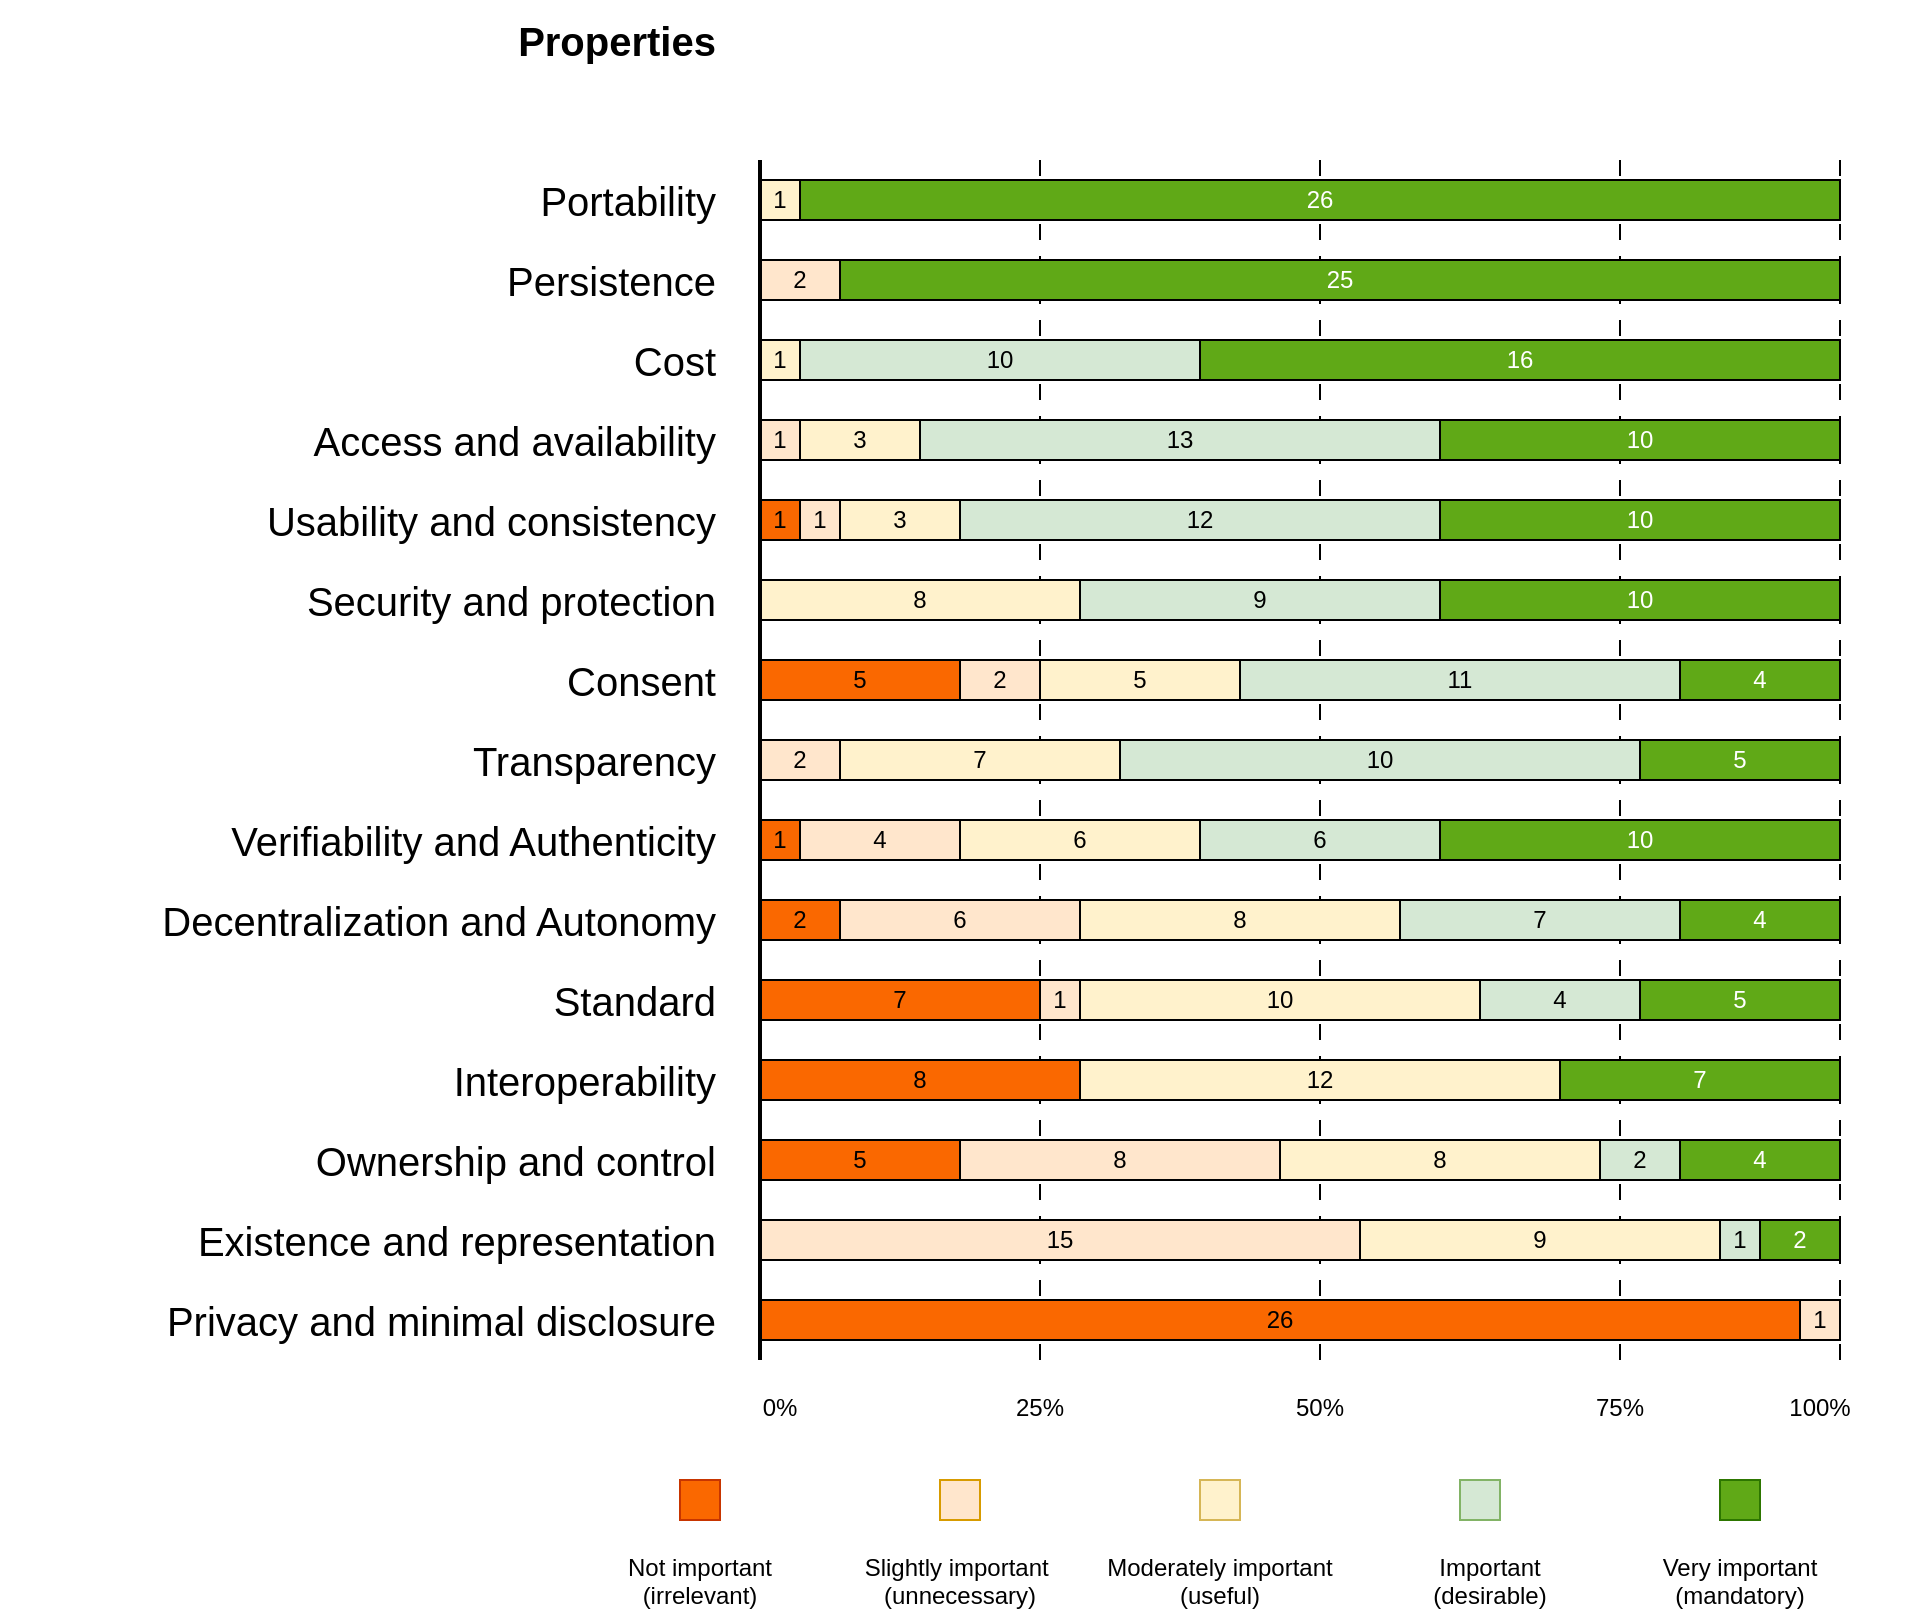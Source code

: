 <mxfile version="26.0.16">
  <diagram name="Page-1" id="gQWrbOHKoT5roiv4ux5z">
    <mxGraphModel dx="840" dy="935" grid="1" gridSize="10" guides="1" tooltips="1" connect="1" arrows="1" fold="1" page="1" pageScale="1" pageWidth="850" pageHeight="1100" math="0" shadow="0">
      <root>
        <mxCell id="0" />
        <mxCell id="1" parent="0" />
        <mxCell id="Ddeg_r6dSsAyUQ3RemgB-1" value="" style="endArrow=none;html=1;rounded=0;strokeWidth=1;dashed=1;dashPattern=8 8;strokeColor=#000000;" edge="1" parent="1">
          <mxGeometry width="50" height="50" relative="1" as="geometry">
            <mxPoint x="2590" y="860" as="sourcePoint" />
            <mxPoint x="2590" y="260" as="targetPoint" />
          </mxGeometry>
        </mxCell>
        <mxCell id="Ddeg_r6dSsAyUQ3RemgB-2" value="" style="endArrow=none;html=1;rounded=0;strokeWidth=1;dashed=1;dashPattern=8 8;strokeColor=#000000;" edge="1" parent="1">
          <mxGeometry width="50" height="50" relative="1" as="geometry">
            <mxPoint x="2330" y="860" as="sourcePoint" />
            <mxPoint x="2330" y="260" as="targetPoint" />
          </mxGeometry>
        </mxCell>
        <mxCell id="Ddeg_r6dSsAyUQ3RemgB-3" value="" style="endArrow=none;html=1;rounded=0;strokeWidth=1;dashed=1;dashPattern=8 8;strokeColor=#000000;" edge="1" parent="1">
          <mxGeometry width="50" height="50" relative="1" as="geometry">
            <mxPoint x="2190" y="860" as="sourcePoint" />
            <mxPoint x="2190" y="260" as="targetPoint" />
          </mxGeometry>
        </mxCell>
        <mxCell id="Ddeg_r6dSsAyUQ3RemgB-4" value="" style="endArrow=none;html=1;rounded=0;strokeWidth=1;dashed=1;dashPattern=8 8;strokeColor=#000000;" edge="1" parent="1">
          <mxGeometry width="50" height="50" relative="1" as="geometry">
            <mxPoint x="2480" y="860" as="sourcePoint" />
            <mxPoint x="2480" y="260" as="targetPoint" />
          </mxGeometry>
        </mxCell>
        <mxCell id="Ddeg_r6dSsAyUQ3RemgB-5" value="&lt;div style=&quot;line-height: 200%;&quot; align=&quot;right&quot;&gt;&lt;b&gt;&lt;font style=&quot;font-size: 20px; line-height: 200%;&quot;&gt;Properties&lt;/font&gt;&lt;/b&gt;&lt;/div&gt;&lt;div style=&quot;line-height: 200%;&quot; align=&quot;right&quot;&gt;&lt;b&gt;&lt;font style=&quot;font-size: 20px; line-height: 200%;&quot;&gt;&lt;br&gt;&lt;/font&gt;&lt;/b&gt;&lt;div style=&quot;line-height: 200%;&quot; align=&quot;right&quot;&gt;&lt;font style=&quot;font-size: 20px; line-height: 200%;&quot;&gt;Portability&lt;/font&gt;&lt;div style=&quot;line-height: 200%;&quot; align=&quot;right&quot;&gt;&lt;font style=&quot;font-size: 20px; line-height: 200%;&quot;&gt;Persistence&lt;/font&gt;&lt;div style=&quot;line-height: 200%;&quot; align=&quot;right&quot;&gt;&lt;font style=&quot;font-size: 20px; line-height: 200%;&quot;&gt;Cost&lt;/font&gt;&lt;div style=&quot;line-height: 200%;&quot; align=&quot;right&quot;&gt;&lt;font style=&quot;font-size: 20px; line-height: 200%;&quot;&gt;Access and availability&lt;/font&gt;&lt;div style=&quot;line-height: 200%;&quot; align=&quot;right&quot;&gt;&lt;font style=&quot;font-size: 20px; line-height: 200%;&quot;&gt;Usability and consistency&lt;/font&gt;&lt;div style=&quot;line-height: 200%;&quot; align=&quot;right&quot;&gt;&lt;font style=&quot;font-size: 20px; line-height: 200%;&quot;&gt;Security and protection&lt;/font&gt;&lt;div style=&quot;line-height: 200%;&quot; align=&quot;right&quot;&gt;&lt;font style=&quot;font-size: 20px; line-height: 200%;&quot;&gt;Consent&lt;/font&gt;&lt;/div&gt;&lt;div style=&quot;line-height: 200%;&quot; align=&quot;right&quot;&gt;&lt;font style=&quot;font-size: 20px; line-height: 200%;&quot;&gt;Transparency&lt;/font&gt;&lt;div style=&quot;line-height: 200%;&quot; align=&quot;right&quot;&gt;&lt;font style=&quot;font-size: 20px; line-height: 200%;&quot;&gt;Verifiability and Authenticity&lt;/font&gt;&lt;div style=&quot;line-height: 200%;&quot; align=&quot;right&quot;&gt;&lt;font style=&quot;font-size: 20px; line-height: 200%;&quot;&gt;Decentralization and Autonomy&lt;/font&gt;&lt;/div&gt;&lt;div style=&quot;line-height: 200%;&quot; align=&quot;right&quot;&gt;&lt;font style=&quot;font-size: 20px; line-height: 200%;&quot;&gt;Standard&lt;/font&gt;&lt;/div&gt;&lt;div style=&quot;line-height: 200%;&quot; align=&quot;right&quot;&gt;&lt;div style=&quot;line-height: 200%;&quot; align=&quot;right&quot;&gt;&lt;font style=&quot;font-size: 20px; line-height: 200%;&quot;&gt;Interoperability&lt;/font&gt;&lt;div style=&quot;line-height: 200%;&quot; align=&quot;right&quot;&gt;&lt;font style=&quot;font-size: 20px; line-height: 200%;&quot;&gt;Ownership and control&lt;/font&gt;&lt;/div&gt;&lt;/div&gt;&lt;/div&gt;&lt;/div&gt;&lt;/div&gt;&lt;/div&gt;&lt;/div&gt;&lt;/div&gt;&lt;/div&gt;&lt;/div&gt;&lt;/div&gt;&lt;font style=&quot;font-size: 20px; line-height: 200%;&quot;&gt;Existence and representation&lt;/font&gt;&lt;/div&gt;&lt;div style=&quot;line-height: 200%;&quot; align=&quot;right&quot;&gt;&lt;font style=&quot;font-size: 20px; line-height: 200%;&quot;&gt;Privacy and minimal disclosure&lt;/font&gt;&lt;/div&gt;" style="rounded=1;whiteSpace=wrap;html=1;align=right;fillColor=none;strokeColor=none;strokeWidth=2;" vertex="1" parent="1">
          <mxGeometry x="1670" y="313.75" width="360" height="412.5" as="geometry" />
        </mxCell>
        <mxCell id="Ddeg_r6dSsAyUQ3RemgB-6" value="1" style="rounded=0;whiteSpace=wrap;html=1;fillColor=#fff2cc;strokeColor=#000000;strokeWidth=1;" vertex="1" parent="1">
          <mxGeometry x="2050" y="270" width="20" height="20" as="geometry" />
        </mxCell>
        <mxCell id="Ddeg_r6dSsAyUQ3RemgB-7" value="1" style="rounded=0;whiteSpace=wrap;html=1;fillColor=#ffe6cc;strokeColor=#000000;strokeWidth=1;" vertex="1" parent="1">
          <mxGeometry x="2050" y="390" width="20" height="20" as="geometry" />
        </mxCell>
        <mxCell id="Ddeg_r6dSsAyUQ3RemgB-8" value="8" style="rounded=0;whiteSpace=wrap;html=1;fillColor=#fff2cc;strokeColor=#000000;strokeWidth=1;" vertex="1" parent="1">
          <mxGeometry x="2210" y="630" width="160" height="20" as="geometry" />
        </mxCell>
        <mxCell id="Ddeg_r6dSsAyUQ3RemgB-9" value="2" style="rounded=0;whiteSpace=wrap;html=1;fillColor=#ffe6cc;strokeColor=#000000;strokeWidth=1;" vertex="1" parent="1">
          <mxGeometry x="2150" y="510" width="40" height="20" as="geometry" />
        </mxCell>
        <mxCell id="Ddeg_r6dSsAyUQ3RemgB-10" value="7" style="rounded=0;whiteSpace=wrap;html=1;fillColor=#fff2cc;strokeColor=#000000;strokeWidth=1;" vertex="1" parent="1">
          <mxGeometry x="2090" y="550" width="140" height="20" as="geometry" />
        </mxCell>
        <mxCell id="Ddeg_r6dSsAyUQ3RemgB-11" value="4" style="rounded=0;whiteSpace=wrap;html=1;fillColor=#ffe6cc;strokeColor=#000000;strokeWidth=1;" vertex="1" parent="1">
          <mxGeometry x="2070" y="590" width="80" height="20" as="geometry" />
        </mxCell>
        <mxCell id="Ddeg_r6dSsAyUQ3RemgB-12" value="6" style="rounded=0;whiteSpace=wrap;html=1;fillColor=#ffe6cc;strokeColor=#000000;strokeWidth=1;" vertex="1" parent="1">
          <mxGeometry x="2090" y="630" width="120" height="20" as="geometry" />
        </mxCell>
        <mxCell id="Ddeg_r6dSsAyUQ3RemgB-13" value="2" style="rounded=0;whiteSpace=wrap;html=1;fillColor=#fa6800;strokeColor=#000000;fontColor=#000000;strokeWidth=1;" vertex="1" parent="1">
          <mxGeometry x="2050" y="630" width="40" height="20" as="geometry" />
        </mxCell>
        <mxCell id="Ddeg_r6dSsAyUQ3RemgB-14" value="7" style="rounded=0;whiteSpace=wrap;html=1;fillColor=#fa6800;strokeColor=#000000;fontColor=#000000;strokeWidth=1;" vertex="1" parent="1">
          <mxGeometry x="2050" y="670" width="140" height="20" as="geometry" />
        </mxCell>
        <mxCell id="Ddeg_r6dSsAyUQ3RemgB-15" value="8" style="rounded=0;whiteSpace=wrap;html=1;fillColor=#ffe6cc;strokeColor=#000000;strokeWidth=1;" vertex="1" parent="1">
          <mxGeometry x="2150" y="750" width="160" height="20" as="geometry" />
        </mxCell>
        <mxCell id="Ddeg_r6dSsAyUQ3RemgB-16" value="5" style="rounded=0;whiteSpace=wrap;html=1;fillColor=#fa6800;strokeColor=#000000;fontColor=#000000;strokeWidth=1;" vertex="1" parent="1">
          <mxGeometry x="2050" y="750" width="100" height="20" as="geometry" />
        </mxCell>
        <mxCell id="Ddeg_r6dSsAyUQ3RemgB-17" value="1" style="rounded=0;whiteSpace=wrap;html=1;fillColor=#ffe6cc;strokeColor=#000000;strokeWidth=1;" vertex="1" parent="1">
          <mxGeometry x="2190" y="670" width="20" height="20" as="geometry" />
        </mxCell>
        <mxCell id="Ddeg_r6dSsAyUQ3RemgB-18" value="2" style="rounded=0;whiteSpace=wrap;html=1;fillColor=#ffe6cc;strokeColor=#000000;strokeWidth=1;" vertex="1" parent="1">
          <mxGeometry x="2050" y="310" width="40" height="20" as="geometry" />
        </mxCell>
        <mxCell id="Ddeg_r6dSsAyUQ3RemgB-19" value="6" style="rounded=0;whiteSpace=wrap;html=1;fillColor=#fff2cc;strokeColor=#000000;strokeWidth=1;" vertex="1" parent="1">
          <mxGeometry x="2150" y="590" width="120" height="20" as="geometry" />
        </mxCell>
        <mxCell id="Ddeg_r6dSsAyUQ3RemgB-20" value="8" style="rounded=0;whiteSpace=wrap;html=1;fillColor=#fff2cc;strokeColor=#000000;strokeWidth=1;" vertex="1" parent="1">
          <mxGeometry x="2050" y="470" width="160" height="20" as="geometry" />
        </mxCell>
        <mxCell id="Ddeg_r6dSsAyUQ3RemgB-21" value="&lt;div&gt;5&lt;/div&gt;" style="rounded=0;whiteSpace=wrap;html=1;fillColor=#fff2cc;strokeColor=#000000;strokeWidth=1;" vertex="1" parent="1">
          <mxGeometry x="2190" y="510" width="100" height="20" as="geometry" />
        </mxCell>
        <mxCell id="Ddeg_r6dSsAyUQ3RemgB-22" value="1" style="rounded=0;whiteSpace=wrap;html=1;fillColor=#fff2cc;strokeColor=#000000;strokeWidth=1;" vertex="1" parent="1">
          <mxGeometry x="2050" y="350" width="20" height="20" as="geometry" />
        </mxCell>
        <mxCell id="Ddeg_r6dSsAyUQ3RemgB-23" value="3" style="rounded=0;whiteSpace=wrap;html=1;fillColor=#fff2cc;strokeColor=#000000;strokeWidth=1;" vertex="1" parent="1">
          <mxGeometry x="2070" y="390" width="60" height="20" as="geometry" />
        </mxCell>
        <mxCell id="Ddeg_r6dSsAyUQ3RemgB-24" value="10" style="rounded=0;whiteSpace=wrap;html=1;fillColor=#fff2cc;strokeColor=#000000;strokeWidth=1;" vertex="1" parent="1">
          <mxGeometry x="2210" y="670" width="200" height="20" as="geometry" />
        </mxCell>
        <mxCell id="Ddeg_r6dSsAyUQ3RemgB-25" value="8" style="rounded=0;whiteSpace=wrap;html=1;fillColor=#fff2cc;strokeColor=#000000;strokeWidth=1;" vertex="1" parent="1">
          <mxGeometry x="2310" y="750" width="160" height="20" as="geometry" />
        </mxCell>
        <mxCell id="Ddeg_r6dSsAyUQ3RemgB-26" value="12" style="rounded=0;whiteSpace=wrap;html=1;fillColor=#fff2cc;strokeColor=#000000;strokeWidth=1;" vertex="1" parent="1">
          <mxGeometry x="2210" y="710" width="240" height="20" as="geometry" />
        </mxCell>
        <mxCell id="Ddeg_r6dSsAyUQ3RemgB-27" value="10" style="rounded=0;whiteSpace=wrap;html=1;fillColor=#d5e8d4;strokeColor=#000000;strokeWidth=1;" vertex="1" parent="1">
          <mxGeometry x="2230" y="550" width="260" height="20" as="geometry" />
        </mxCell>
        <mxCell id="Ddeg_r6dSsAyUQ3RemgB-28" value="2" style="rounded=0;whiteSpace=wrap;html=1;fillColor=#d5e8d4;strokeColor=#000000;strokeWidth=1;" vertex="1" parent="1">
          <mxGeometry x="2470" y="750" width="40" height="20" as="geometry" />
        </mxCell>
        <mxCell id="Ddeg_r6dSsAyUQ3RemgB-29" value="6" style="rounded=0;whiteSpace=wrap;html=1;fillColor=#d5e8d4;strokeColor=#000000;strokeWidth=1;" vertex="1" parent="1">
          <mxGeometry x="2270" y="590" width="120" height="20" as="geometry" />
        </mxCell>
        <mxCell id="Ddeg_r6dSsAyUQ3RemgB-30" value="12" style="rounded=0;whiteSpace=wrap;html=1;fillColor=#d5e8d4;strokeColor=#000000;strokeWidth=1;" vertex="1" parent="1">
          <mxGeometry x="2150" y="430" width="240" height="20" as="geometry" />
        </mxCell>
        <mxCell id="Ddeg_r6dSsAyUQ3RemgB-31" value="11" style="rounded=0;whiteSpace=wrap;html=1;fillColor=#d5e8d4;strokeColor=#000000;strokeWidth=1;" vertex="1" parent="1">
          <mxGeometry x="2290" y="510" width="220" height="20" as="geometry" />
        </mxCell>
        <mxCell id="Ddeg_r6dSsAyUQ3RemgB-32" value="10" style="rounded=0;whiteSpace=wrap;html=1;fillColor=#d5e8d4;strokeColor=#000000;strokeWidth=1;" vertex="1" parent="1">
          <mxGeometry x="2070" y="350" width="200" height="20" as="geometry" />
        </mxCell>
        <mxCell id="Ddeg_r6dSsAyUQ3RemgB-33" value="13" style="rounded=0;whiteSpace=wrap;html=1;fillColor=#d5e8d4;strokeColor=#000000;strokeWidth=1;" vertex="1" parent="1">
          <mxGeometry x="2130" y="390" width="260" height="20" as="geometry" />
        </mxCell>
        <mxCell id="Ddeg_r6dSsAyUQ3RemgB-34" value="7" style="rounded=0;whiteSpace=wrap;html=1;fillColor=#d5e8d4;strokeColor=#000000;strokeWidth=1;" vertex="1" parent="1">
          <mxGeometry x="2370" y="630" width="140" height="20" as="geometry" />
        </mxCell>
        <mxCell id="Ddeg_r6dSsAyUQ3RemgB-35" value="9" style="rounded=0;whiteSpace=wrap;html=1;fillColor=#d5e8d4;strokeColor=#000000;strokeWidth=1;" vertex="1" parent="1">
          <mxGeometry x="2210" y="470" width="180" height="20" as="geometry" />
        </mxCell>
        <mxCell id="Ddeg_r6dSsAyUQ3RemgB-36" value="15" style="rounded=0;whiteSpace=wrap;html=1;fillColor=#ffe6cc;strokeColor=#000000;strokeWidth=1;" vertex="1" parent="1">
          <mxGeometry x="2050" y="790" width="300" height="20" as="geometry" />
        </mxCell>
        <mxCell id="Ddeg_r6dSsAyUQ3RemgB-37" value="26" style="rounded=0;whiteSpace=wrap;html=1;fillColor=#60a917;strokeColor=#000000;fontColor=#ffffff;strokeWidth=1;" vertex="1" parent="1">
          <mxGeometry x="2070" y="270" width="520" height="20" as="geometry" />
        </mxCell>
        <mxCell id="Ddeg_r6dSsAyUQ3RemgB-38" value="10" style="rounded=0;whiteSpace=wrap;html=1;fillColor=#60a917;strokeColor=#000000;fontColor=#ffffff;strokeWidth=1;" vertex="1" parent="1">
          <mxGeometry x="2390" y="590" width="200" height="20" as="geometry" />
        </mxCell>
        <mxCell id="Ddeg_r6dSsAyUQ3RemgB-39" value="&lt;div&gt;10&lt;/div&gt;" style="rounded=0;whiteSpace=wrap;html=1;fillColor=#60a917;strokeColor=#000000;fontColor=#ffffff;strokeWidth=1;" vertex="1" parent="1">
          <mxGeometry x="2390" y="470" width="200" height="20" as="geometry" />
        </mxCell>
        <mxCell id="Ddeg_r6dSsAyUQ3RemgB-40" value="5" style="rounded=0;whiteSpace=wrap;html=1;fillColor=#60a917;strokeColor=#000000;fontColor=#ffffff;strokeWidth=1;" vertex="1" parent="1">
          <mxGeometry x="2490" y="550" width="100" height="20" as="geometry" />
        </mxCell>
        <mxCell id="Ddeg_r6dSsAyUQ3RemgB-41" value="10" style="rounded=0;whiteSpace=wrap;html=1;fillColor=#60a917;strokeColor=#000000;fontColor=#ffffff;strokeWidth=1;" vertex="1" parent="1">
          <mxGeometry x="2390" y="430" width="200" height="20" as="geometry" />
        </mxCell>
        <mxCell id="Ddeg_r6dSsAyUQ3RemgB-42" value="4" style="rounded=0;whiteSpace=wrap;html=1;fillColor=#60a917;strokeColor=#000000;fontColor=#ffffff;strokeWidth=1;" vertex="1" parent="1">
          <mxGeometry x="2510" y="510" width="80" height="20" as="geometry" />
        </mxCell>
        <mxCell id="Ddeg_r6dSsAyUQ3RemgB-43" value="2" style="rounded=0;whiteSpace=wrap;html=1;fillColor=#60a917;strokeColor=#000000;fontColor=#ffffff;strokeWidth=1;" vertex="1" parent="1">
          <mxGeometry x="2550" y="790" width="40" height="20" as="geometry" />
        </mxCell>
        <mxCell id="Ddeg_r6dSsAyUQ3RemgB-44" value="10" style="rounded=0;whiteSpace=wrap;html=1;fillColor=#60a917;strokeColor=#000000;fontColor=#ffffff;strokeWidth=1;" vertex="1" parent="1">
          <mxGeometry x="2390" y="390" width="200" height="20" as="geometry" />
        </mxCell>
        <mxCell id="Ddeg_r6dSsAyUQ3RemgB-45" value="16" style="rounded=0;whiteSpace=wrap;html=1;fillColor=#60a917;strokeColor=#000000;fontColor=#ffffff;strokeWidth=1;" vertex="1" parent="1">
          <mxGeometry x="2270" y="350" width="320" height="20" as="geometry" />
        </mxCell>
        <mxCell id="Ddeg_r6dSsAyUQ3RemgB-46" value="4" style="rounded=0;whiteSpace=wrap;html=1;fillColor=#60a917;strokeColor=#000000;fontColor=#ffffff;strokeWidth=1;" vertex="1" parent="1">
          <mxGeometry x="2510" y="630" width="80" height="20" as="geometry" />
        </mxCell>
        <mxCell id="Ddeg_r6dSsAyUQ3RemgB-47" value="5" style="rounded=0;whiteSpace=wrap;html=1;fillColor=#60a917;strokeColor=#000000;fontColor=#ffffff;strokeWidth=1;" vertex="1" parent="1">
          <mxGeometry x="2490" y="670" width="100" height="20" as="geometry" />
        </mxCell>
        <mxCell id="Ddeg_r6dSsAyUQ3RemgB-48" value="25" style="rounded=0;whiteSpace=wrap;html=1;fillColor=#60a917;strokeColor=#000000;fontColor=#ffffff;strokeWidth=1;" vertex="1" parent="1">
          <mxGeometry x="2090" y="310" width="500" height="20" as="geometry" />
        </mxCell>
        <mxCell id="Ddeg_r6dSsAyUQ3RemgB-49" value="4" style="rounded=0;whiteSpace=wrap;html=1;fillColor=#60a917;strokeColor=#000000;fontColor=#ffffff;strokeWidth=1;" vertex="1" parent="1">
          <mxGeometry x="2510" y="750" width="80" height="20" as="geometry" />
        </mxCell>
        <mxCell id="Ddeg_r6dSsAyUQ3RemgB-50" value="4" style="rounded=0;whiteSpace=wrap;html=1;fillColor=#d5e8d4;strokeColor=#000000;strokeWidth=1;" vertex="1" parent="1">
          <mxGeometry x="2410" y="670" width="80" height="20" as="geometry" />
        </mxCell>
        <mxCell id="Ddeg_r6dSsAyUQ3RemgB-51" value="7" style="rounded=0;whiteSpace=wrap;html=1;fillColor=#60a917;strokeColor=#000000;fontColor=#ffffff;strokeWidth=1;" vertex="1" parent="1">
          <mxGeometry x="2450" y="710" width="140" height="20" as="geometry" />
        </mxCell>
        <mxCell id="Ddeg_r6dSsAyUQ3RemgB-52" value="" style="rounded=0;whiteSpace=wrap;html=1;fillColor=#fa6800;strokeColor=#C73500;fontColor=#000000;" vertex="1" parent="1">
          <mxGeometry x="2010" y="920" width="20" height="20" as="geometry" />
        </mxCell>
        <mxCell id="Ddeg_r6dSsAyUQ3RemgB-53" value="" style="rounded=0;whiteSpace=wrap;html=1;fillColor=#ffe6cc;strokeColor=#d79b00;" vertex="1" parent="1">
          <mxGeometry x="2140" y="920" width="20" height="20" as="geometry" />
        </mxCell>
        <mxCell id="Ddeg_r6dSsAyUQ3RemgB-54" value="" style="rounded=0;whiteSpace=wrap;html=1;fillColor=#d5e8d4;strokeColor=#82b366;" vertex="1" parent="1">
          <mxGeometry x="2400" y="920" width="20" height="20" as="geometry" />
        </mxCell>
        <mxCell id="Ddeg_r6dSsAyUQ3RemgB-55" value="" style="rounded=0;whiteSpace=wrap;html=1;fillColor=#fff2cc;strokeColor=#d6b656;" vertex="1" parent="1">
          <mxGeometry x="2270" y="920" width="20" height="20" as="geometry" />
        </mxCell>
        <mxCell id="Ddeg_r6dSsAyUQ3RemgB-56" value="" style="rounded=0;whiteSpace=wrap;html=1;fillColor=#60a917;strokeColor=#2D7600;fontColor=#ffffff;" vertex="1" parent="1">
          <mxGeometry x="2530" y="920" width="20" height="20" as="geometry" />
        </mxCell>
        <mxCell id="Ddeg_r6dSsAyUQ3RemgB-57" value="Not important&#xa;(irrelevant)" style="text;whiteSpace=wrap;align=center;" vertex="1" parent="1">
          <mxGeometry x="1970" y="950" width="100" height="40" as="geometry" />
        </mxCell>
        <mxCell id="Ddeg_r6dSsAyUQ3RemgB-58" value="Slightly important &#xa;(unnecessary)" style="text;whiteSpace=wrap;align=center;" vertex="1" parent="1">
          <mxGeometry x="2100" y="950" width="100" height="40" as="geometry" />
        </mxCell>
        <mxCell id="Ddeg_r6dSsAyUQ3RemgB-59" value="25%" style="text;whiteSpace=wrap;align=center;" vertex="1" parent="1">
          <mxGeometry x="2140" y="870" width="100" height="40" as="geometry" />
        </mxCell>
        <mxCell id="Ddeg_r6dSsAyUQ3RemgB-60" value="50%" style="text;whiteSpace=wrap;align=center;" vertex="1" parent="1">
          <mxGeometry x="2280" y="870" width="100" height="40" as="geometry" />
        </mxCell>
        <mxCell id="Ddeg_r6dSsAyUQ3RemgB-61" value="75%" style="text;whiteSpace=wrap;align=center;" vertex="1" parent="1">
          <mxGeometry x="2430" y="870" width="100" height="40" as="geometry" />
        </mxCell>
        <mxCell id="Ddeg_r6dSsAyUQ3RemgB-62" value="100%" style="text;whiteSpace=wrap;align=center;" vertex="1" parent="1">
          <mxGeometry x="2530" y="870" width="100" height="40" as="geometry" />
        </mxCell>
        <mxCell id="Ddeg_r6dSsAyUQ3RemgB-63" value="0%" style="text;whiteSpace=wrap;align=center;" vertex="1" parent="1">
          <mxGeometry x="2010" y="870" width="100" height="40" as="geometry" />
        </mxCell>
        <mxCell id="Ddeg_r6dSsAyUQ3RemgB-64" value="Moderately important&#xa;(useful)" style="text;whiteSpace=wrap;align=center;" vertex="1" parent="1">
          <mxGeometry x="2215" y="950" width="130" height="40" as="geometry" />
        </mxCell>
        <mxCell id="Ddeg_r6dSsAyUQ3RemgB-65" value="Important&#xa;(desirable)" style="text;whiteSpace=wrap;align=center;" vertex="1" parent="1">
          <mxGeometry x="2350" y="950" width="130" height="40" as="geometry" />
        </mxCell>
        <mxCell id="Ddeg_r6dSsAyUQ3RemgB-66" value="Very important&#xa;(mandatory)" style="text;whiteSpace=wrap;align=center;" vertex="1" parent="1">
          <mxGeometry x="2490" y="950" width="100" height="40" as="geometry" />
        </mxCell>
        <mxCell id="Ddeg_r6dSsAyUQ3RemgB-67" value="1" style="rounded=0;whiteSpace=wrap;html=1;fillColor=#fa6800;strokeColor=#000000;fontColor=#000000;strokeWidth=1;" vertex="1" parent="1">
          <mxGeometry x="2050" y="430" width="20" height="20" as="geometry" />
        </mxCell>
        <mxCell id="Ddeg_r6dSsAyUQ3RemgB-68" value="1" style="rounded=0;whiteSpace=wrap;html=1;fillColor=#ffe6cc;strokeColor=#000000;strokeWidth=1;" vertex="1" parent="1">
          <mxGeometry x="2070" y="430" width="20" height="20" as="geometry" />
        </mxCell>
        <mxCell id="Ddeg_r6dSsAyUQ3RemgB-69" value="3" style="rounded=0;whiteSpace=wrap;html=1;fillColor=#fff2cc;strokeColor=#000000;strokeWidth=1;" vertex="1" parent="1">
          <mxGeometry x="2090" y="430" width="60" height="20" as="geometry" />
        </mxCell>
        <mxCell id="Ddeg_r6dSsAyUQ3RemgB-70" value="5" style="rounded=0;whiteSpace=wrap;html=1;fillColor=#fa6800;strokeColor=#000000;fontColor=#000000;strokeWidth=1;" vertex="1" parent="1">
          <mxGeometry x="2050" y="510" width="100" height="20" as="geometry" />
        </mxCell>
        <mxCell id="Ddeg_r6dSsAyUQ3RemgB-71" value="2" style="rounded=0;whiteSpace=wrap;html=1;fillColor=#ffe6cc;strokeColor=#000000;strokeWidth=1;" vertex="1" parent="1">
          <mxGeometry x="2050" y="550" width="40" height="20" as="geometry" />
        </mxCell>
        <mxCell id="Ddeg_r6dSsAyUQ3RemgB-72" value="1" style="rounded=0;whiteSpace=wrap;html=1;fillColor=#fa6800;strokeColor=#000000;fontColor=#000000;strokeWidth=1;" vertex="1" parent="1">
          <mxGeometry x="2050" y="590" width="20" height="20" as="geometry" />
        </mxCell>
        <mxCell id="Ddeg_r6dSsAyUQ3RemgB-73" value="8" style="rounded=0;whiteSpace=wrap;html=1;fillColor=#fa6800;strokeColor=#000000;fontColor=#000000;strokeWidth=1;" vertex="1" parent="1">
          <mxGeometry x="2050" y="710" width="160" height="20" as="geometry" />
        </mxCell>
        <mxCell id="Ddeg_r6dSsAyUQ3RemgB-74" value="9" style="rounded=0;whiteSpace=wrap;html=1;fillColor=#fff2cc;strokeColor=#000000;strokeWidth=1;" vertex="1" parent="1">
          <mxGeometry x="2350" y="790" width="180" height="20" as="geometry" />
        </mxCell>
        <mxCell id="Ddeg_r6dSsAyUQ3RemgB-75" value="1" style="rounded=0;whiteSpace=wrap;html=1;fillColor=#d5e8d4;strokeColor=#000000;strokeWidth=1;" vertex="1" parent="1">
          <mxGeometry x="2530" y="790" width="20" height="20" as="geometry" />
        </mxCell>
        <mxCell id="Ddeg_r6dSsAyUQ3RemgB-76" value="&lt;span style=&quot;color: rgb(0, 0, 0);&quot;&gt;26&lt;/span&gt;" style="rounded=0;whiteSpace=wrap;html=1;fillColor=#FA6800;strokeColor=#000000;fontColor=#ffffff;strokeWidth=1;" vertex="1" parent="1">
          <mxGeometry x="2050" y="830" width="520" height="20" as="geometry" />
        </mxCell>
        <mxCell id="Ddeg_r6dSsAyUQ3RemgB-77" value="1" style="rounded=0;whiteSpace=wrap;html=1;fillColor=#FFE6CC;strokeColor=#000000;strokeWidth=1;" vertex="1" parent="1">
          <mxGeometry x="2570" y="830" width="20" height="20" as="geometry" />
        </mxCell>
        <mxCell id="Ddeg_r6dSsAyUQ3RemgB-78" value="" style="endArrow=none;html=1;rounded=0;strokeWidth=2;strokeColor=#000000;" edge="1" parent="1">
          <mxGeometry width="50" height="50" relative="1" as="geometry">
            <mxPoint x="2050" y="860" as="sourcePoint" />
            <mxPoint x="2050" y="260" as="targetPoint" />
          </mxGeometry>
        </mxCell>
      </root>
    </mxGraphModel>
  </diagram>
</mxfile>
